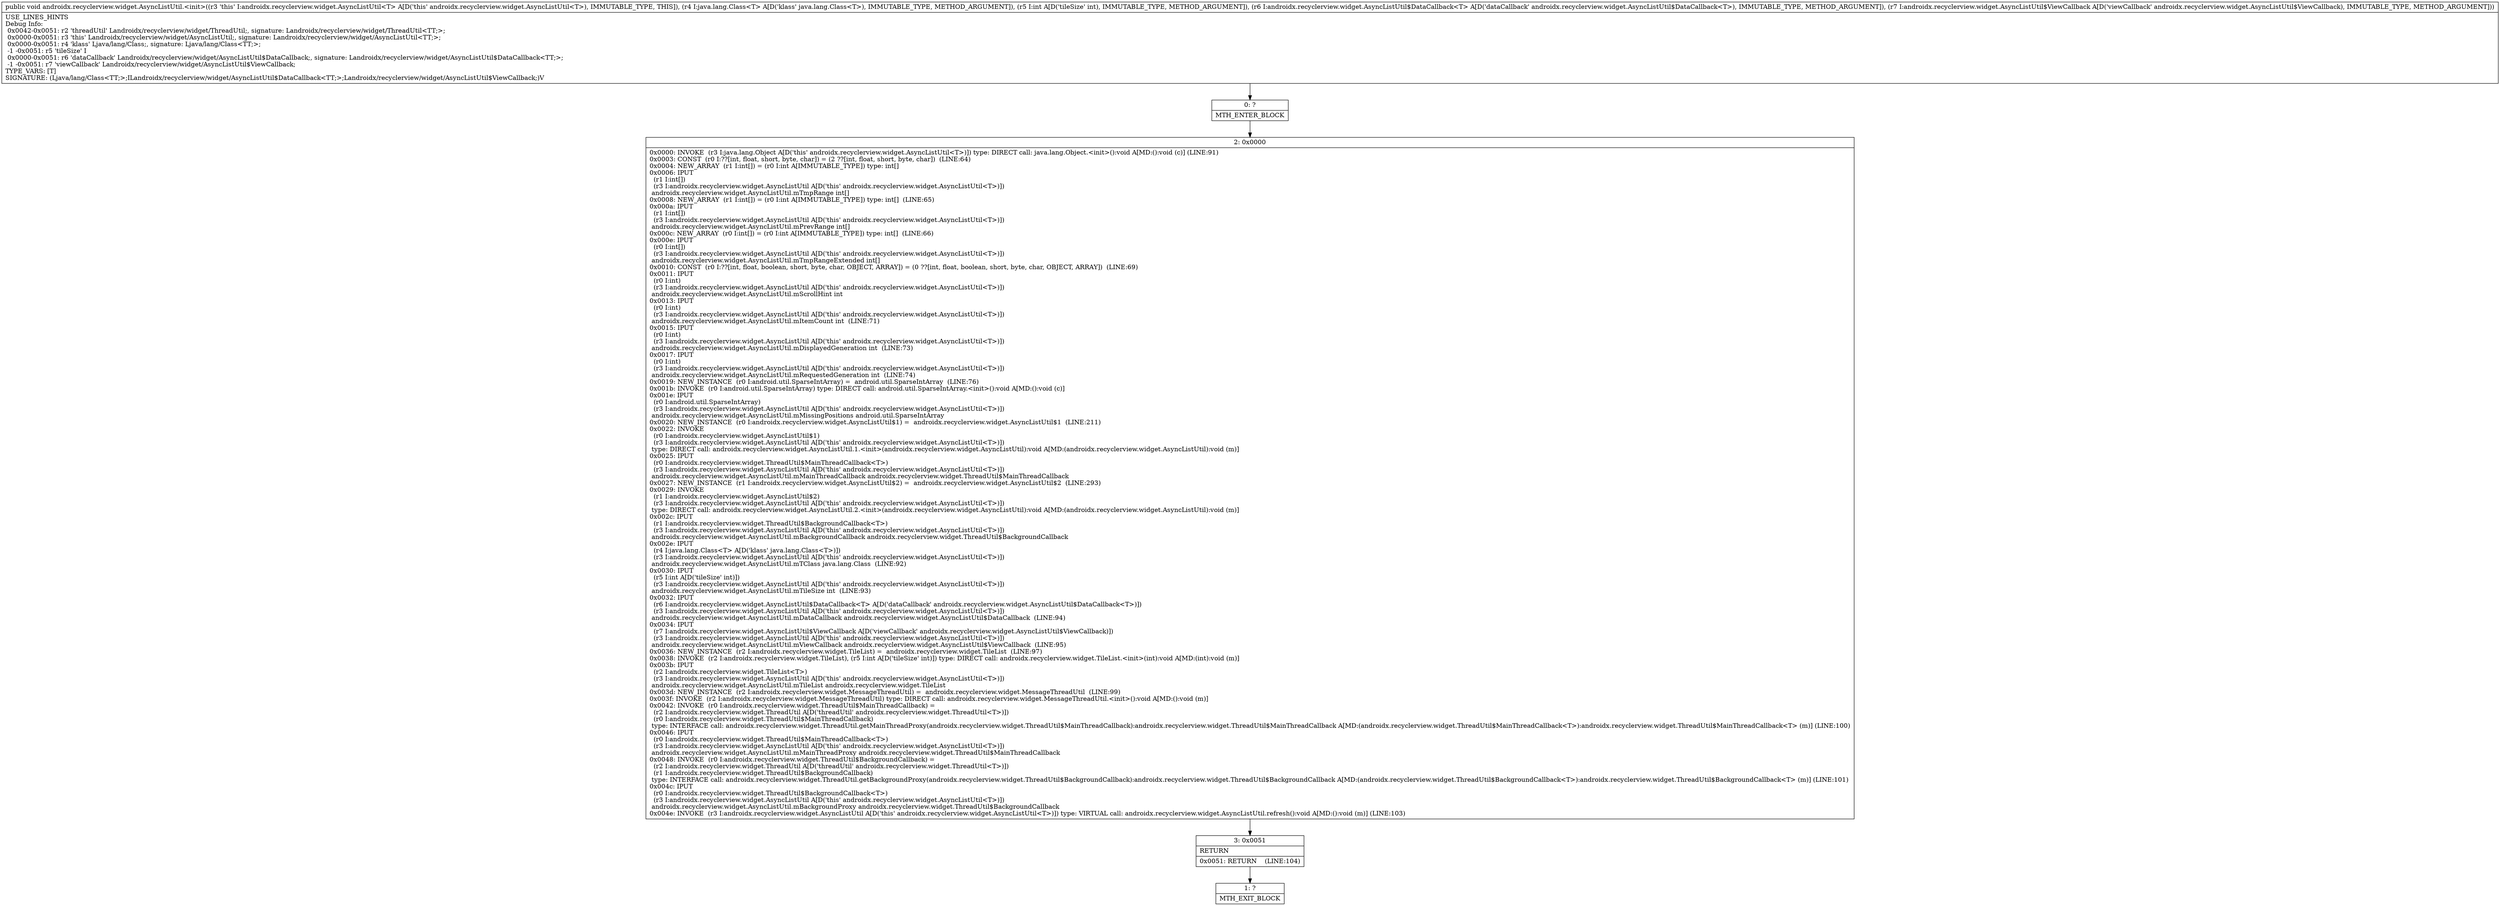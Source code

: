 digraph "CFG forandroidx.recyclerview.widget.AsyncListUtil.\<init\>(Ljava\/lang\/Class;ILandroidx\/recyclerview\/widget\/AsyncListUtil$DataCallback;Landroidx\/recyclerview\/widget\/AsyncListUtil$ViewCallback;)V" {
Node_0 [shape=record,label="{0\:\ ?|MTH_ENTER_BLOCK\l}"];
Node_2 [shape=record,label="{2\:\ 0x0000|0x0000: INVOKE  (r3 I:java.lang.Object A[D('this' androidx.recyclerview.widget.AsyncListUtil\<T\>)]) type: DIRECT call: java.lang.Object.\<init\>():void A[MD:():void (c)] (LINE:91)\l0x0003: CONST  (r0 I:??[int, float, short, byte, char]) = (2 ??[int, float, short, byte, char])  (LINE:64)\l0x0004: NEW_ARRAY  (r1 I:int[]) = (r0 I:int A[IMMUTABLE_TYPE]) type: int[] \l0x0006: IPUT  \l  (r1 I:int[])\l  (r3 I:androidx.recyclerview.widget.AsyncListUtil A[D('this' androidx.recyclerview.widget.AsyncListUtil\<T\>)])\l androidx.recyclerview.widget.AsyncListUtil.mTmpRange int[] \l0x0008: NEW_ARRAY  (r1 I:int[]) = (r0 I:int A[IMMUTABLE_TYPE]) type: int[]  (LINE:65)\l0x000a: IPUT  \l  (r1 I:int[])\l  (r3 I:androidx.recyclerview.widget.AsyncListUtil A[D('this' androidx.recyclerview.widget.AsyncListUtil\<T\>)])\l androidx.recyclerview.widget.AsyncListUtil.mPrevRange int[] \l0x000c: NEW_ARRAY  (r0 I:int[]) = (r0 I:int A[IMMUTABLE_TYPE]) type: int[]  (LINE:66)\l0x000e: IPUT  \l  (r0 I:int[])\l  (r3 I:androidx.recyclerview.widget.AsyncListUtil A[D('this' androidx.recyclerview.widget.AsyncListUtil\<T\>)])\l androidx.recyclerview.widget.AsyncListUtil.mTmpRangeExtended int[] \l0x0010: CONST  (r0 I:??[int, float, boolean, short, byte, char, OBJECT, ARRAY]) = (0 ??[int, float, boolean, short, byte, char, OBJECT, ARRAY])  (LINE:69)\l0x0011: IPUT  \l  (r0 I:int)\l  (r3 I:androidx.recyclerview.widget.AsyncListUtil A[D('this' androidx.recyclerview.widget.AsyncListUtil\<T\>)])\l androidx.recyclerview.widget.AsyncListUtil.mScrollHint int \l0x0013: IPUT  \l  (r0 I:int)\l  (r3 I:androidx.recyclerview.widget.AsyncListUtil A[D('this' androidx.recyclerview.widget.AsyncListUtil\<T\>)])\l androidx.recyclerview.widget.AsyncListUtil.mItemCount int  (LINE:71)\l0x0015: IPUT  \l  (r0 I:int)\l  (r3 I:androidx.recyclerview.widget.AsyncListUtil A[D('this' androidx.recyclerview.widget.AsyncListUtil\<T\>)])\l androidx.recyclerview.widget.AsyncListUtil.mDisplayedGeneration int  (LINE:73)\l0x0017: IPUT  \l  (r0 I:int)\l  (r3 I:androidx.recyclerview.widget.AsyncListUtil A[D('this' androidx.recyclerview.widget.AsyncListUtil\<T\>)])\l androidx.recyclerview.widget.AsyncListUtil.mRequestedGeneration int  (LINE:74)\l0x0019: NEW_INSTANCE  (r0 I:android.util.SparseIntArray) =  android.util.SparseIntArray  (LINE:76)\l0x001b: INVOKE  (r0 I:android.util.SparseIntArray) type: DIRECT call: android.util.SparseIntArray.\<init\>():void A[MD:():void (c)]\l0x001e: IPUT  \l  (r0 I:android.util.SparseIntArray)\l  (r3 I:androidx.recyclerview.widget.AsyncListUtil A[D('this' androidx.recyclerview.widget.AsyncListUtil\<T\>)])\l androidx.recyclerview.widget.AsyncListUtil.mMissingPositions android.util.SparseIntArray \l0x0020: NEW_INSTANCE  (r0 I:androidx.recyclerview.widget.AsyncListUtil$1) =  androidx.recyclerview.widget.AsyncListUtil$1  (LINE:211)\l0x0022: INVOKE  \l  (r0 I:androidx.recyclerview.widget.AsyncListUtil$1)\l  (r3 I:androidx.recyclerview.widget.AsyncListUtil A[D('this' androidx.recyclerview.widget.AsyncListUtil\<T\>)])\l type: DIRECT call: androidx.recyclerview.widget.AsyncListUtil.1.\<init\>(androidx.recyclerview.widget.AsyncListUtil):void A[MD:(androidx.recyclerview.widget.AsyncListUtil):void (m)]\l0x0025: IPUT  \l  (r0 I:androidx.recyclerview.widget.ThreadUtil$MainThreadCallback\<T\>)\l  (r3 I:androidx.recyclerview.widget.AsyncListUtil A[D('this' androidx.recyclerview.widget.AsyncListUtil\<T\>)])\l androidx.recyclerview.widget.AsyncListUtil.mMainThreadCallback androidx.recyclerview.widget.ThreadUtil$MainThreadCallback \l0x0027: NEW_INSTANCE  (r1 I:androidx.recyclerview.widget.AsyncListUtil$2) =  androidx.recyclerview.widget.AsyncListUtil$2  (LINE:293)\l0x0029: INVOKE  \l  (r1 I:androidx.recyclerview.widget.AsyncListUtil$2)\l  (r3 I:androidx.recyclerview.widget.AsyncListUtil A[D('this' androidx.recyclerview.widget.AsyncListUtil\<T\>)])\l type: DIRECT call: androidx.recyclerview.widget.AsyncListUtil.2.\<init\>(androidx.recyclerview.widget.AsyncListUtil):void A[MD:(androidx.recyclerview.widget.AsyncListUtil):void (m)]\l0x002c: IPUT  \l  (r1 I:androidx.recyclerview.widget.ThreadUtil$BackgroundCallback\<T\>)\l  (r3 I:androidx.recyclerview.widget.AsyncListUtil A[D('this' androidx.recyclerview.widget.AsyncListUtil\<T\>)])\l androidx.recyclerview.widget.AsyncListUtil.mBackgroundCallback androidx.recyclerview.widget.ThreadUtil$BackgroundCallback \l0x002e: IPUT  \l  (r4 I:java.lang.Class\<T\> A[D('klass' java.lang.Class\<T\>)])\l  (r3 I:androidx.recyclerview.widget.AsyncListUtil A[D('this' androidx.recyclerview.widget.AsyncListUtil\<T\>)])\l androidx.recyclerview.widget.AsyncListUtil.mTClass java.lang.Class  (LINE:92)\l0x0030: IPUT  \l  (r5 I:int A[D('tileSize' int)])\l  (r3 I:androidx.recyclerview.widget.AsyncListUtil A[D('this' androidx.recyclerview.widget.AsyncListUtil\<T\>)])\l androidx.recyclerview.widget.AsyncListUtil.mTileSize int  (LINE:93)\l0x0032: IPUT  \l  (r6 I:androidx.recyclerview.widget.AsyncListUtil$DataCallback\<T\> A[D('dataCallback' androidx.recyclerview.widget.AsyncListUtil$DataCallback\<T\>)])\l  (r3 I:androidx.recyclerview.widget.AsyncListUtil A[D('this' androidx.recyclerview.widget.AsyncListUtil\<T\>)])\l androidx.recyclerview.widget.AsyncListUtil.mDataCallback androidx.recyclerview.widget.AsyncListUtil$DataCallback  (LINE:94)\l0x0034: IPUT  \l  (r7 I:androidx.recyclerview.widget.AsyncListUtil$ViewCallback A[D('viewCallback' androidx.recyclerview.widget.AsyncListUtil$ViewCallback)])\l  (r3 I:androidx.recyclerview.widget.AsyncListUtil A[D('this' androidx.recyclerview.widget.AsyncListUtil\<T\>)])\l androidx.recyclerview.widget.AsyncListUtil.mViewCallback androidx.recyclerview.widget.AsyncListUtil$ViewCallback  (LINE:95)\l0x0036: NEW_INSTANCE  (r2 I:androidx.recyclerview.widget.TileList) =  androidx.recyclerview.widget.TileList  (LINE:97)\l0x0038: INVOKE  (r2 I:androidx.recyclerview.widget.TileList), (r5 I:int A[D('tileSize' int)]) type: DIRECT call: androidx.recyclerview.widget.TileList.\<init\>(int):void A[MD:(int):void (m)]\l0x003b: IPUT  \l  (r2 I:androidx.recyclerview.widget.TileList\<T\>)\l  (r3 I:androidx.recyclerview.widget.AsyncListUtil A[D('this' androidx.recyclerview.widget.AsyncListUtil\<T\>)])\l androidx.recyclerview.widget.AsyncListUtil.mTileList androidx.recyclerview.widget.TileList \l0x003d: NEW_INSTANCE  (r2 I:androidx.recyclerview.widget.MessageThreadUtil) =  androidx.recyclerview.widget.MessageThreadUtil  (LINE:99)\l0x003f: INVOKE  (r2 I:androidx.recyclerview.widget.MessageThreadUtil) type: DIRECT call: androidx.recyclerview.widget.MessageThreadUtil.\<init\>():void A[MD:():void (m)]\l0x0042: INVOKE  (r0 I:androidx.recyclerview.widget.ThreadUtil$MainThreadCallback) = \l  (r2 I:androidx.recyclerview.widget.ThreadUtil A[D('threadUtil' androidx.recyclerview.widget.ThreadUtil\<T\>)])\l  (r0 I:androidx.recyclerview.widget.ThreadUtil$MainThreadCallback)\l type: INTERFACE call: androidx.recyclerview.widget.ThreadUtil.getMainThreadProxy(androidx.recyclerview.widget.ThreadUtil$MainThreadCallback):androidx.recyclerview.widget.ThreadUtil$MainThreadCallback A[MD:(androidx.recyclerview.widget.ThreadUtil$MainThreadCallback\<T\>):androidx.recyclerview.widget.ThreadUtil$MainThreadCallback\<T\> (m)] (LINE:100)\l0x0046: IPUT  \l  (r0 I:androidx.recyclerview.widget.ThreadUtil$MainThreadCallback\<T\>)\l  (r3 I:androidx.recyclerview.widget.AsyncListUtil A[D('this' androidx.recyclerview.widget.AsyncListUtil\<T\>)])\l androidx.recyclerview.widget.AsyncListUtil.mMainThreadProxy androidx.recyclerview.widget.ThreadUtil$MainThreadCallback \l0x0048: INVOKE  (r0 I:androidx.recyclerview.widget.ThreadUtil$BackgroundCallback) = \l  (r2 I:androidx.recyclerview.widget.ThreadUtil A[D('threadUtil' androidx.recyclerview.widget.ThreadUtil\<T\>)])\l  (r1 I:androidx.recyclerview.widget.ThreadUtil$BackgroundCallback)\l type: INTERFACE call: androidx.recyclerview.widget.ThreadUtil.getBackgroundProxy(androidx.recyclerview.widget.ThreadUtil$BackgroundCallback):androidx.recyclerview.widget.ThreadUtil$BackgroundCallback A[MD:(androidx.recyclerview.widget.ThreadUtil$BackgroundCallback\<T\>):androidx.recyclerview.widget.ThreadUtil$BackgroundCallback\<T\> (m)] (LINE:101)\l0x004c: IPUT  \l  (r0 I:androidx.recyclerview.widget.ThreadUtil$BackgroundCallback\<T\>)\l  (r3 I:androidx.recyclerview.widget.AsyncListUtil A[D('this' androidx.recyclerview.widget.AsyncListUtil\<T\>)])\l androidx.recyclerview.widget.AsyncListUtil.mBackgroundProxy androidx.recyclerview.widget.ThreadUtil$BackgroundCallback \l0x004e: INVOKE  (r3 I:androidx.recyclerview.widget.AsyncListUtil A[D('this' androidx.recyclerview.widget.AsyncListUtil\<T\>)]) type: VIRTUAL call: androidx.recyclerview.widget.AsyncListUtil.refresh():void A[MD:():void (m)] (LINE:103)\l}"];
Node_3 [shape=record,label="{3\:\ 0x0051|RETURN\l|0x0051: RETURN    (LINE:104)\l}"];
Node_1 [shape=record,label="{1\:\ ?|MTH_EXIT_BLOCK\l}"];
MethodNode[shape=record,label="{public void androidx.recyclerview.widget.AsyncListUtil.\<init\>((r3 'this' I:androidx.recyclerview.widget.AsyncListUtil\<T\> A[D('this' androidx.recyclerview.widget.AsyncListUtil\<T\>), IMMUTABLE_TYPE, THIS]), (r4 I:java.lang.Class\<T\> A[D('klass' java.lang.Class\<T\>), IMMUTABLE_TYPE, METHOD_ARGUMENT]), (r5 I:int A[D('tileSize' int), IMMUTABLE_TYPE, METHOD_ARGUMENT]), (r6 I:androidx.recyclerview.widget.AsyncListUtil$DataCallback\<T\> A[D('dataCallback' androidx.recyclerview.widget.AsyncListUtil$DataCallback\<T\>), IMMUTABLE_TYPE, METHOD_ARGUMENT]), (r7 I:androidx.recyclerview.widget.AsyncListUtil$ViewCallback A[D('viewCallback' androidx.recyclerview.widget.AsyncListUtil$ViewCallback), IMMUTABLE_TYPE, METHOD_ARGUMENT]))  | USE_LINES_HINTS\lDebug Info:\l  0x0042\-0x0051: r2 'threadUtil' Landroidx\/recyclerview\/widget\/ThreadUtil;, signature: Landroidx\/recyclerview\/widget\/ThreadUtil\<TT;\>;\l  0x0000\-0x0051: r3 'this' Landroidx\/recyclerview\/widget\/AsyncListUtil;, signature: Landroidx\/recyclerview\/widget\/AsyncListUtil\<TT;\>;\l  0x0000\-0x0051: r4 'klass' Ljava\/lang\/Class;, signature: Ljava\/lang\/Class\<TT;\>;\l  \-1 \-0x0051: r5 'tileSize' I\l  0x0000\-0x0051: r6 'dataCallback' Landroidx\/recyclerview\/widget\/AsyncListUtil$DataCallback;, signature: Landroidx\/recyclerview\/widget\/AsyncListUtil$DataCallback\<TT;\>;\l  \-1 \-0x0051: r7 'viewCallback' Landroidx\/recyclerview\/widget\/AsyncListUtil$ViewCallback;\lTYPE_VARS: [T]\lSIGNATURE: (Ljava\/lang\/Class\<TT;\>;ILandroidx\/recyclerview\/widget\/AsyncListUtil$DataCallback\<TT;\>;Landroidx\/recyclerview\/widget\/AsyncListUtil$ViewCallback;)V\l}"];
MethodNode -> Node_0;Node_0 -> Node_2;
Node_2 -> Node_3;
Node_3 -> Node_1;
}

